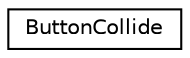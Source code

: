 digraph "Graphical Class Hierarchy"
{
 // LATEX_PDF_SIZE
  edge [fontname="Helvetica",fontsize="10",labelfontname="Helvetica",labelfontsize="10"];
  node [fontname="Helvetica",fontsize="10",shape=record];
  rankdir="LR";
  Node0 [label="ButtonCollide",height=0.2,width=0.4,color="black", fillcolor="white", style="filled",URL="$struct_button_collide.html",tooltip=" "];
}

